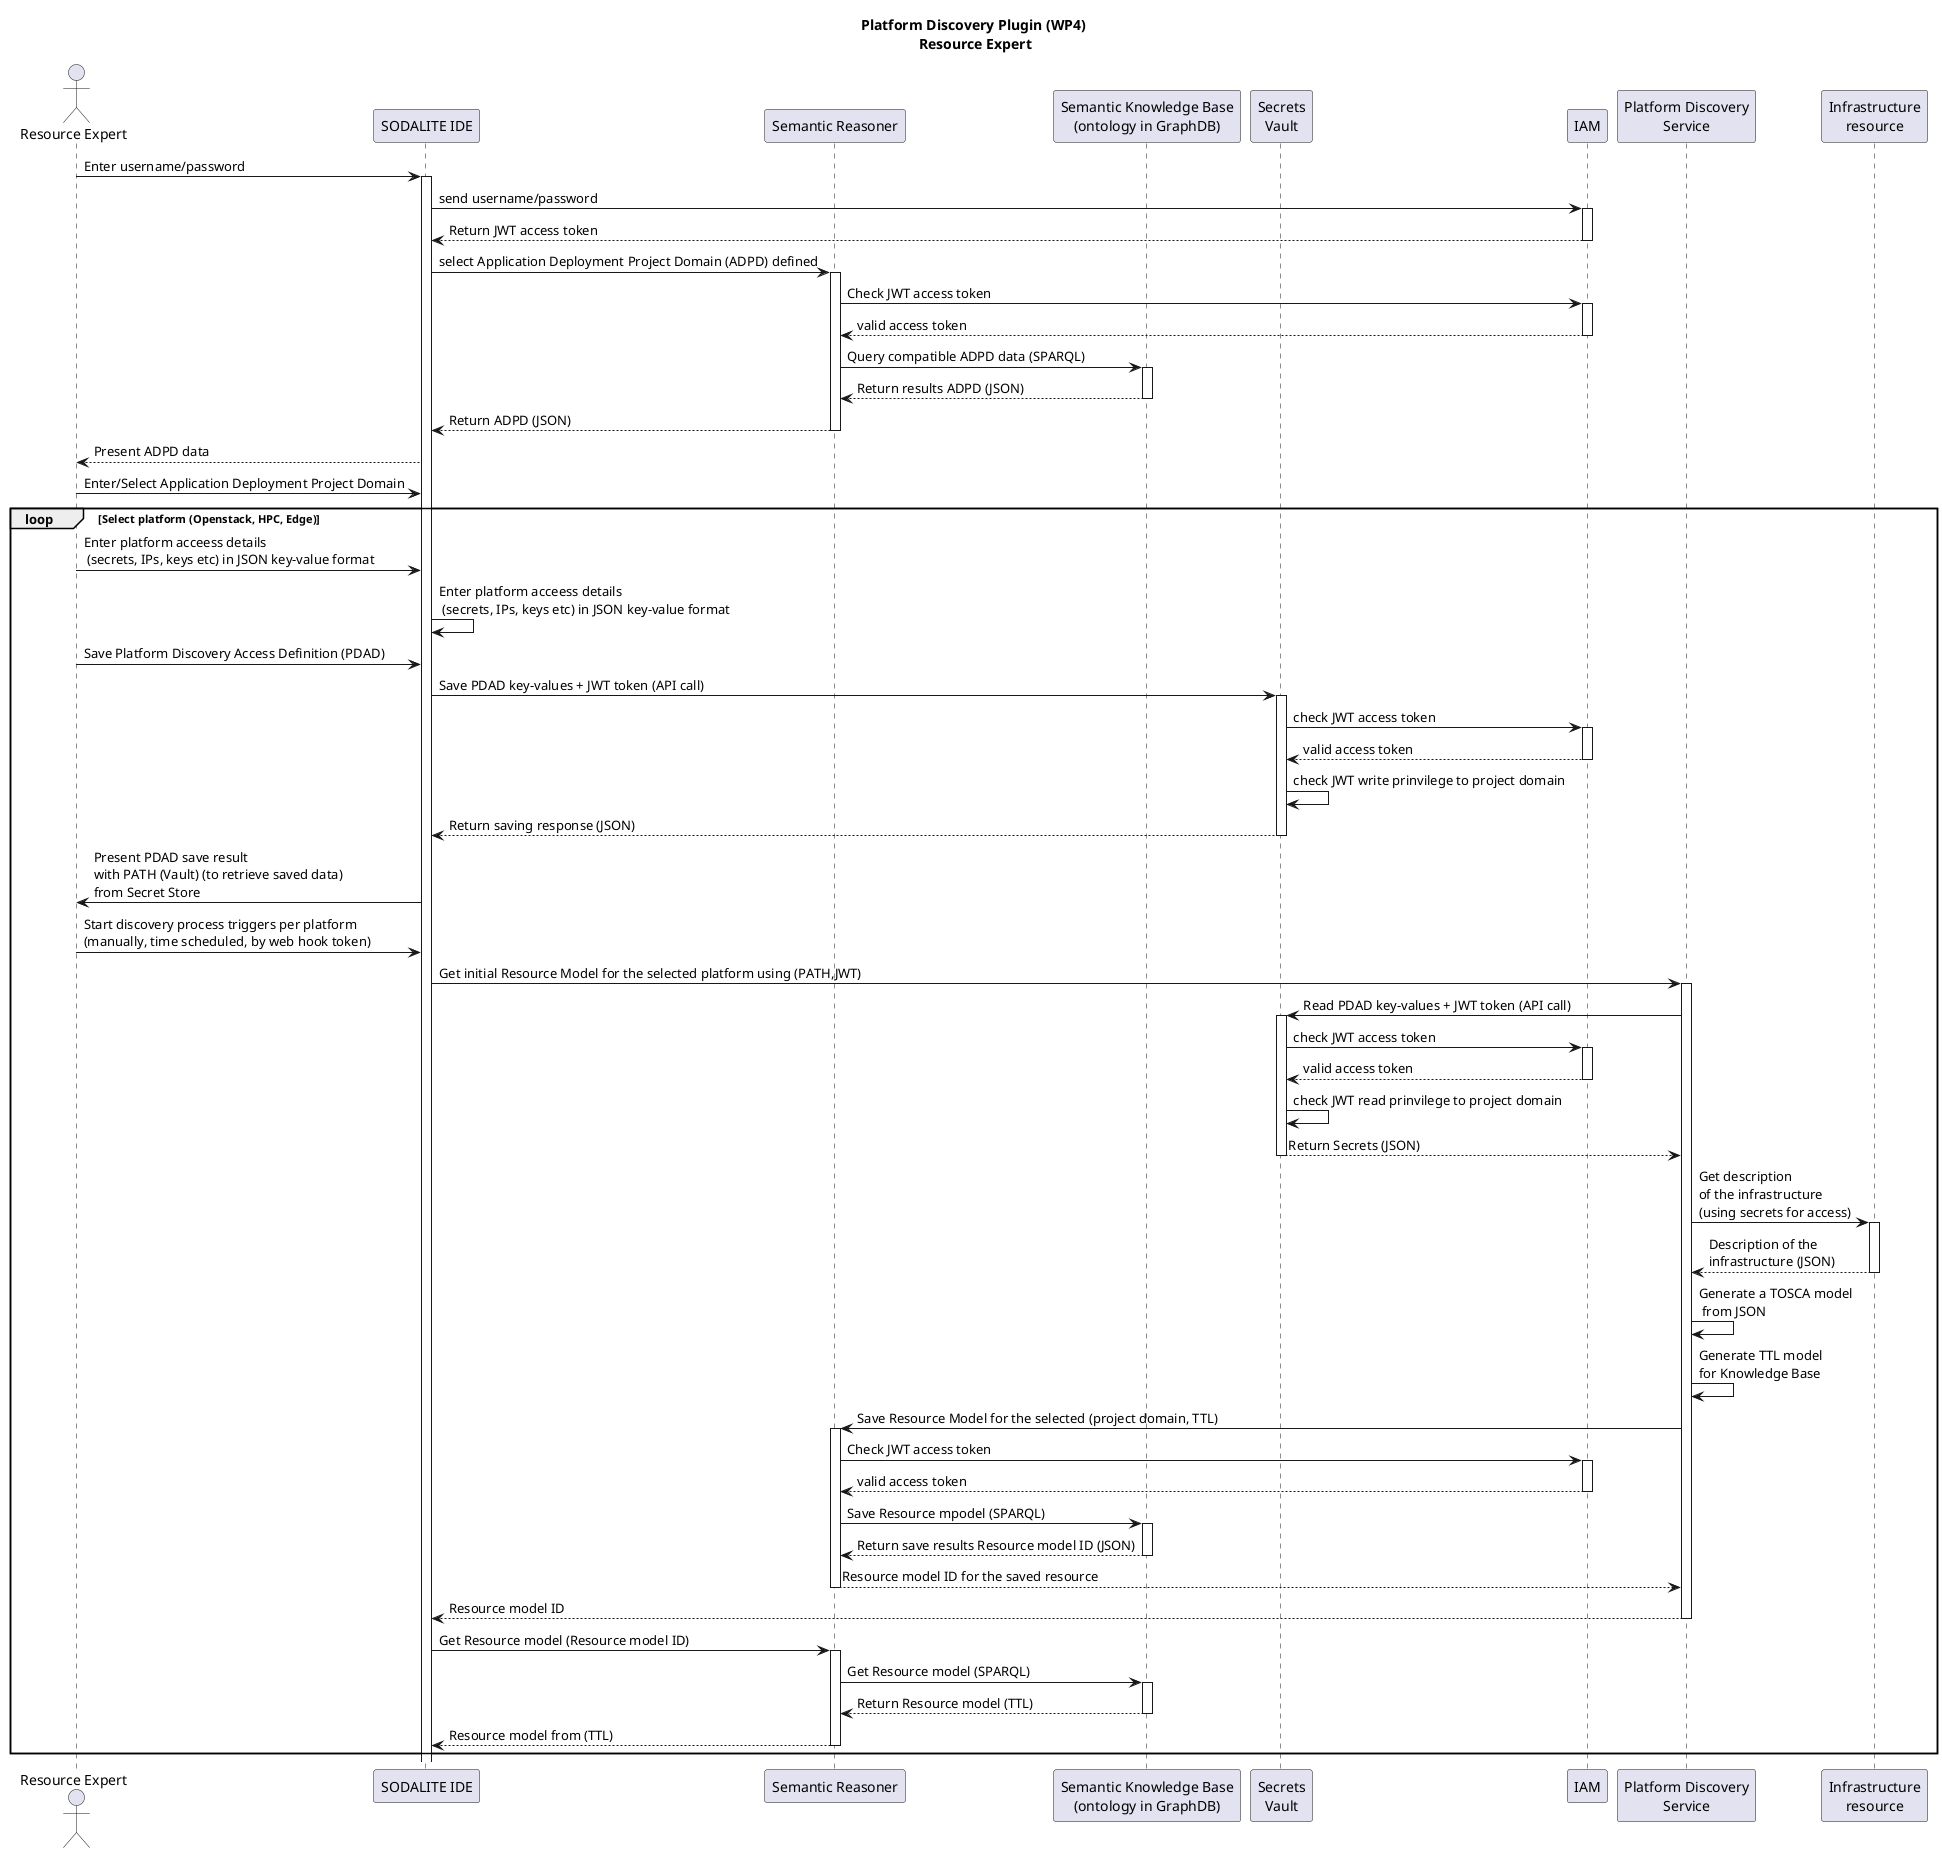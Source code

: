 @startuml

title Platform Discovery Plugin (WP4)\n Resource Expert

actor "Resource Expert" as re
participant "SODALITE IDE" as editor
participant "Semantic Reasoner" as reasoner
participant "Semantic Knowledge Base\n(ontology in GraphDB)" as ontology
participant "Secrets\nVault" as secretstore
participant "IAM" as IAM
participant "Platform Discovery\nService" as PDS
participant "Infrastructure\nresource" as resource

re->editor: Enter username/password 

activate editor
editor->IAM:  send username/password
activate IAM
IAM-->editor: Return JWT access token
deactivate IAM

editor->reasoner:  select Application Deployment Project Domain (ADPD) defined
activate reasoner
reasoner->IAM: Check JWT access token
activate IAM
IAM-->reasoner: valid access token
deactivate IAM

reasoner->ontology: Query compatible ADPD data (SPARQL)
activate ontology
ontology-->reasoner: Return results ADPD (JSON)
deactivate ontology
reasoner-->editor: Return ADPD (JSON)
deactivate reasoner
editor-->re: Present ADPD data
re->editor: Enter/Select Application Deployment Project Domain 

loop Select platform (Openstack, HPC, Edge) 
    re->editor: Enter platform acceess details\n (secrets, IPs, keys etc) in JSON key-value format
    editor->editor: Enter platform acceess details\n (secrets, IPs, keys etc) in JSON key-value format
    'Save the data to secret store as a set of key-value entries (on a uniquiely defined namespace project/platform)
    re->editor: Save Platform Discovery Access Definition (PDAD)
    editor->secretstore: Save PDAD key-values + JWT token (API call)
    activate secretstore
    secretstore->IAM: check JWT access token 
    activate IAM
    IAM-->secretstore: valid access token
    deactivate IAM
    secretstore->secretstore: check JWT write prinvilege to project domain
    secretstore-->editor: Return saving response (JSON)
    deactivate secretstore
    editor->re: Present PDAD save result\nwith PATH (Vault) (to retrieve saved data) \nfrom Secret Store

    re->editor: Start discovery process triggers per platform\n(manually, time scheduled, by web hook token)
    
    editor->PDS: Get initial Resource Model for the selected platform using (PATH,JWT)
    activate PDS
    PDS->secretstore: Read PDAD key-values + JWT token (API call)
    activate secretstore
    secretstore->IAM: check JWT access token 
    activate IAM
    IAM-->secretstore: valid access token
    deactivate IAM
    secretstore->secretstore: check JWT read prinvilege to project domain
    secretstore-->PDS: Return Secrets (JSON)
    deactivate secretstore

    PDS->resource: Get description\nof the infrastructure\n(using secrets for access)
    activate resource
    resource-->PDS: Description of the\ninfrastructure (JSON)
    deactivate resource

    PDS->PDS: Generate a TOSCA model\n from JSON
    PDS->PDS: Generate TTL model\nfor Knowledge Base
    
    PDS->reasoner: Save Resource Model for the selected (project domain, TTL)

    activate reasoner
    reasoner->IAM: Check JWT access token
    activate IAM
    IAM-->reasoner: valid access token
    deactivate IAM
    reasoner->ontology: Save Resource mpodel (SPARQL)
    activate ontology
    ontology-->reasoner: Return save results Resource model ID (JSON)
    deactivate ontology
    reasoner-->PDS: Resource model ID for the saved resource
    deactivate reasoner

    PDS-->editor: Resource model ID 
    deactivate PDS

    editor->reasoner: Get Resource model (Resource model ID)
    activate reasoner

    reasoner->ontology: Get Resource model (SPARQL)
    activate ontology
    ontology-->reasoner: Return Resource model (TTL)
    deactivate ontology

    reasoner-->editor: Resource model from (TTL)
    deactivate reasoner
    deactivate PDS

end
@enduml
